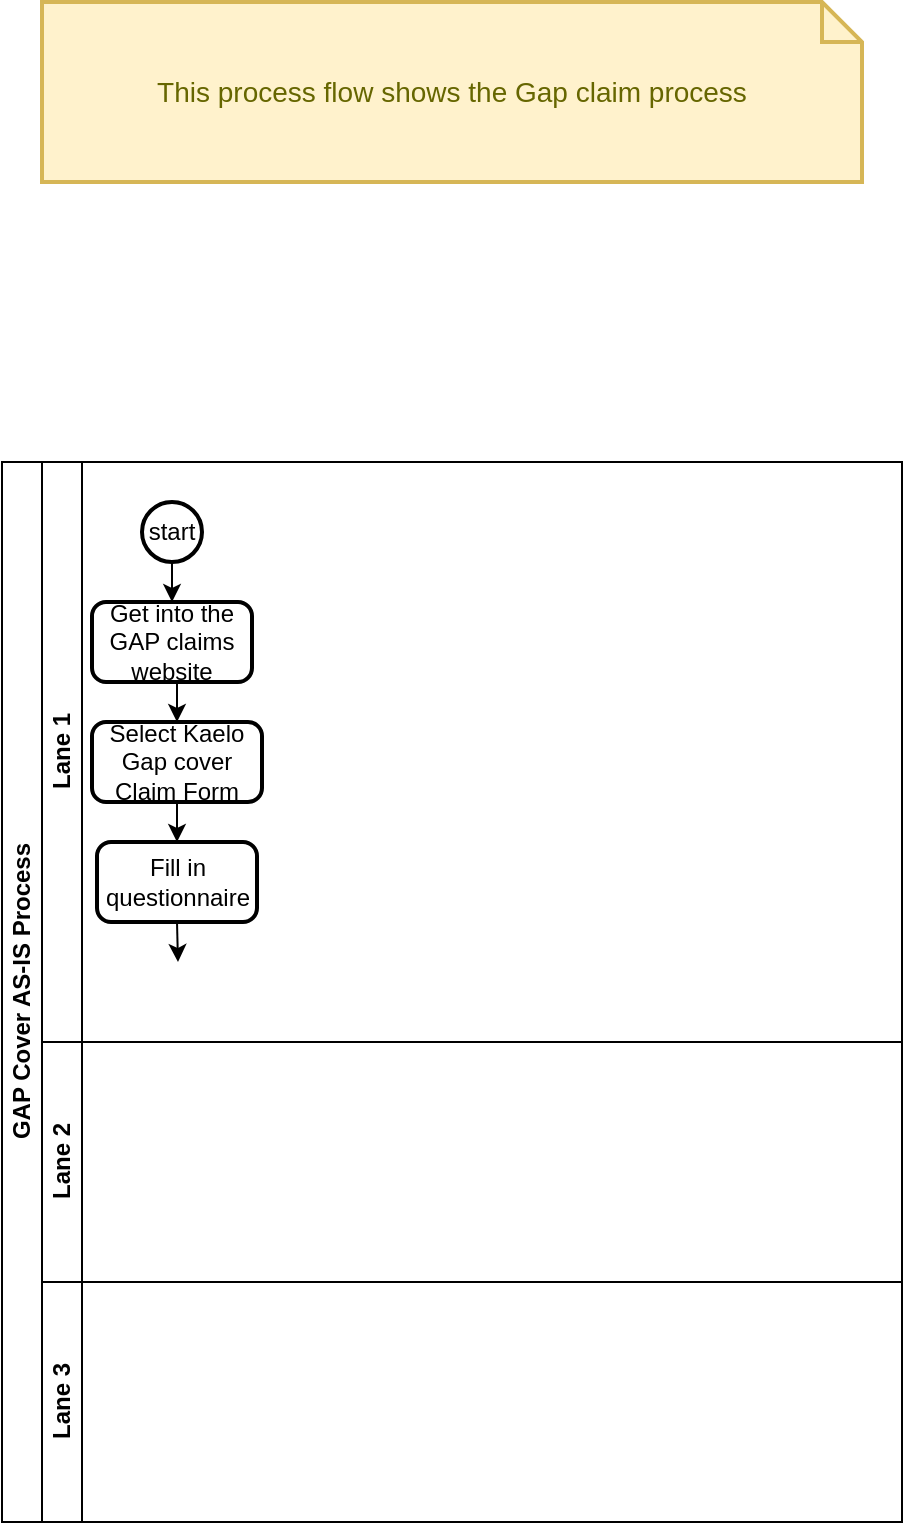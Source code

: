 <mxfile version="26.0.14">
  <diagram id="prtHgNgQTEPvFCAcTncT" name="Page-1">
    <mxGraphModel dx="1034" dy="1623" grid="1" gridSize="10" guides="1" tooltips="1" connect="1" arrows="1" fold="1" page="1" pageScale="1" pageWidth="827" pageHeight="1169" math="0" shadow="0">
      <root>
        <mxCell id="0" />
        <mxCell id="1" parent="0" />
        <mxCell id="dNxyNK7c78bLwvsdeMH5-19" value="GAP Cover AS-IS Process" style="swimlane;html=1;childLayout=stackLayout;resizeParent=1;resizeParentMax=0;horizontal=0;startSize=20;horizontalStack=0;" parent="1" vertex="1">
          <mxGeometry x="120" y="-60" width="450" height="530" as="geometry" />
        </mxCell>
        <mxCell id="dNxyNK7c78bLwvsdeMH5-20" value="Lane 1" style="swimlane;html=1;startSize=20;horizontal=0;" parent="dNxyNK7c78bLwvsdeMH5-19" vertex="1">
          <mxGeometry x="20" width="430" height="290" as="geometry" />
        </mxCell>
        <mxCell id="fStYFmQE0zEDD6l3FMH6-3" style="edgeStyle=orthogonalEdgeStyle;rounded=0;orthogonalLoop=1;jettySize=auto;html=1;exitX=0.5;exitY=1;exitDx=0;exitDy=0;exitPerimeter=0;" edge="1" parent="dNxyNK7c78bLwvsdeMH5-20" source="fStYFmQE0zEDD6l3FMH6-2">
          <mxGeometry relative="1" as="geometry">
            <mxPoint x="65" y="70" as="targetPoint" />
          </mxGeometry>
        </mxCell>
        <mxCell id="fStYFmQE0zEDD6l3FMH6-2" value="start" style="strokeWidth=2;html=1;shape=mxgraph.flowchart.start_2;whiteSpace=wrap;" vertex="1" parent="dNxyNK7c78bLwvsdeMH5-20">
          <mxGeometry x="50" y="20" width="30" height="30" as="geometry" />
        </mxCell>
        <mxCell id="fStYFmQE0zEDD6l3FMH6-10" style="edgeStyle=orthogonalEdgeStyle;rounded=0;orthogonalLoop=1;jettySize=auto;html=1;exitX=0.5;exitY=1;exitDx=0;exitDy=0;entryX=0.5;entryY=0;entryDx=0;entryDy=0;" edge="1" parent="dNxyNK7c78bLwvsdeMH5-20" source="fStYFmQE0zEDD6l3FMH6-4" target="fStYFmQE0zEDD6l3FMH6-7">
          <mxGeometry relative="1" as="geometry" />
        </mxCell>
        <mxCell id="fStYFmQE0zEDD6l3FMH6-4" value="Get into the GAP claims website" style="rounded=1;whiteSpace=wrap;html=1;absoluteArcSize=1;arcSize=14;strokeWidth=2;" vertex="1" parent="dNxyNK7c78bLwvsdeMH5-20">
          <mxGeometry x="25" y="70" width="80" height="40" as="geometry" />
        </mxCell>
        <mxCell id="fStYFmQE0zEDD6l3FMH6-7" value="Select Kaelo Gap cover Claim Form" style="rounded=1;whiteSpace=wrap;html=1;absoluteArcSize=1;arcSize=14;strokeWidth=2;" vertex="1" parent="dNxyNK7c78bLwvsdeMH5-20">
          <mxGeometry x="25" y="130" width="85" height="40" as="geometry" />
        </mxCell>
        <mxCell id="fStYFmQE0zEDD6l3FMH6-14" style="edgeStyle=orthogonalEdgeStyle;rounded=0;orthogonalLoop=1;jettySize=auto;html=1;exitX=0.5;exitY=1;exitDx=0;exitDy=0;" edge="1" parent="dNxyNK7c78bLwvsdeMH5-20" source="fStYFmQE0zEDD6l3FMH6-12">
          <mxGeometry relative="1" as="geometry">
            <mxPoint x="68" y="250" as="targetPoint" />
          </mxGeometry>
        </mxCell>
        <mxCell id="fStYFmQE0zEDD6l3FMH6-12" value="Fill in questionnaire" style="rounded=1;whiteSpace=wrap;html=1;absoluteArcSize=1;arcSize=14;strokeWidth=2;" vertex="1" parent="dNxyNK7c78bLwvsdeMH5-20">
          <mxGeometry x="27.5" y="190" width="80" height="40" as="geometry" />
        </mxCell>
        <mxCell id="fStYFmQE0zEDD6l3FMH6-13" value="" style="edgeStyle=orthogonalEdgeStyle;rounded=0;orthogonalLoop=1;jettySize=auto;html=1;exitX=0.5;exitY=1;exitDx=0;exitDy=0;" edge="1" parent="dNxyNK7c78bLwvsdeMH5-20" source="fStYFmQE0zEDD6l3FMH6-7" target="fStYFmQE0zEDD6l3FMH6-12">
          <mxGeometry relative="1" as="geometry">
            <mxPoint x="208" y="130" as="targetPoint" />
            <mxPoint x="208" y="110" as="sourcePoint" />
          </mxGeometry>
        </mxCell>
        <mxCell id="dNxyNK7c78bLwvsdeMH5-21" value="Lane 2" style="swimlane;html=1;startSize=20;horizontal=0;" parent="dNxyNK7c78bLwvsdeMH5-19" vertex="1">
          <mxGeometry x="20" y="290" width="430" height="120" as="geometry" />
        </mxCell>
        <mxCell id="dNxyNK7c78bLwvsdeMH5-22" value="Lane 3" style="swimlane;html=1;startSize=20;horizontal=0;" parent="dNxyNK7c78bLwvsdeMH5-19" vertex="1">
          <mxGeometry x="20" y="410" width="430" height="120" as="geometry" />
        </mxCell>
        <mxCell id="fStYFmQE0zEDD6l3FMH6-1" value="This process flow shows the Gap claim process" style="shape=note;strokeWidth=2;fontSize=14;size=20;whiteSpace=wrap;html=1;fillColor=#fff2cc;strokeColor=#d6b656;fontColor=#666600;" vertex="1" parent="1">
          <mxGeometry x="140" y="-290" width="410" height="90" as="geometry" />
        </mxCell>
      </root>
    </mxGraphModel>
  </diagram>
</mxfile>

